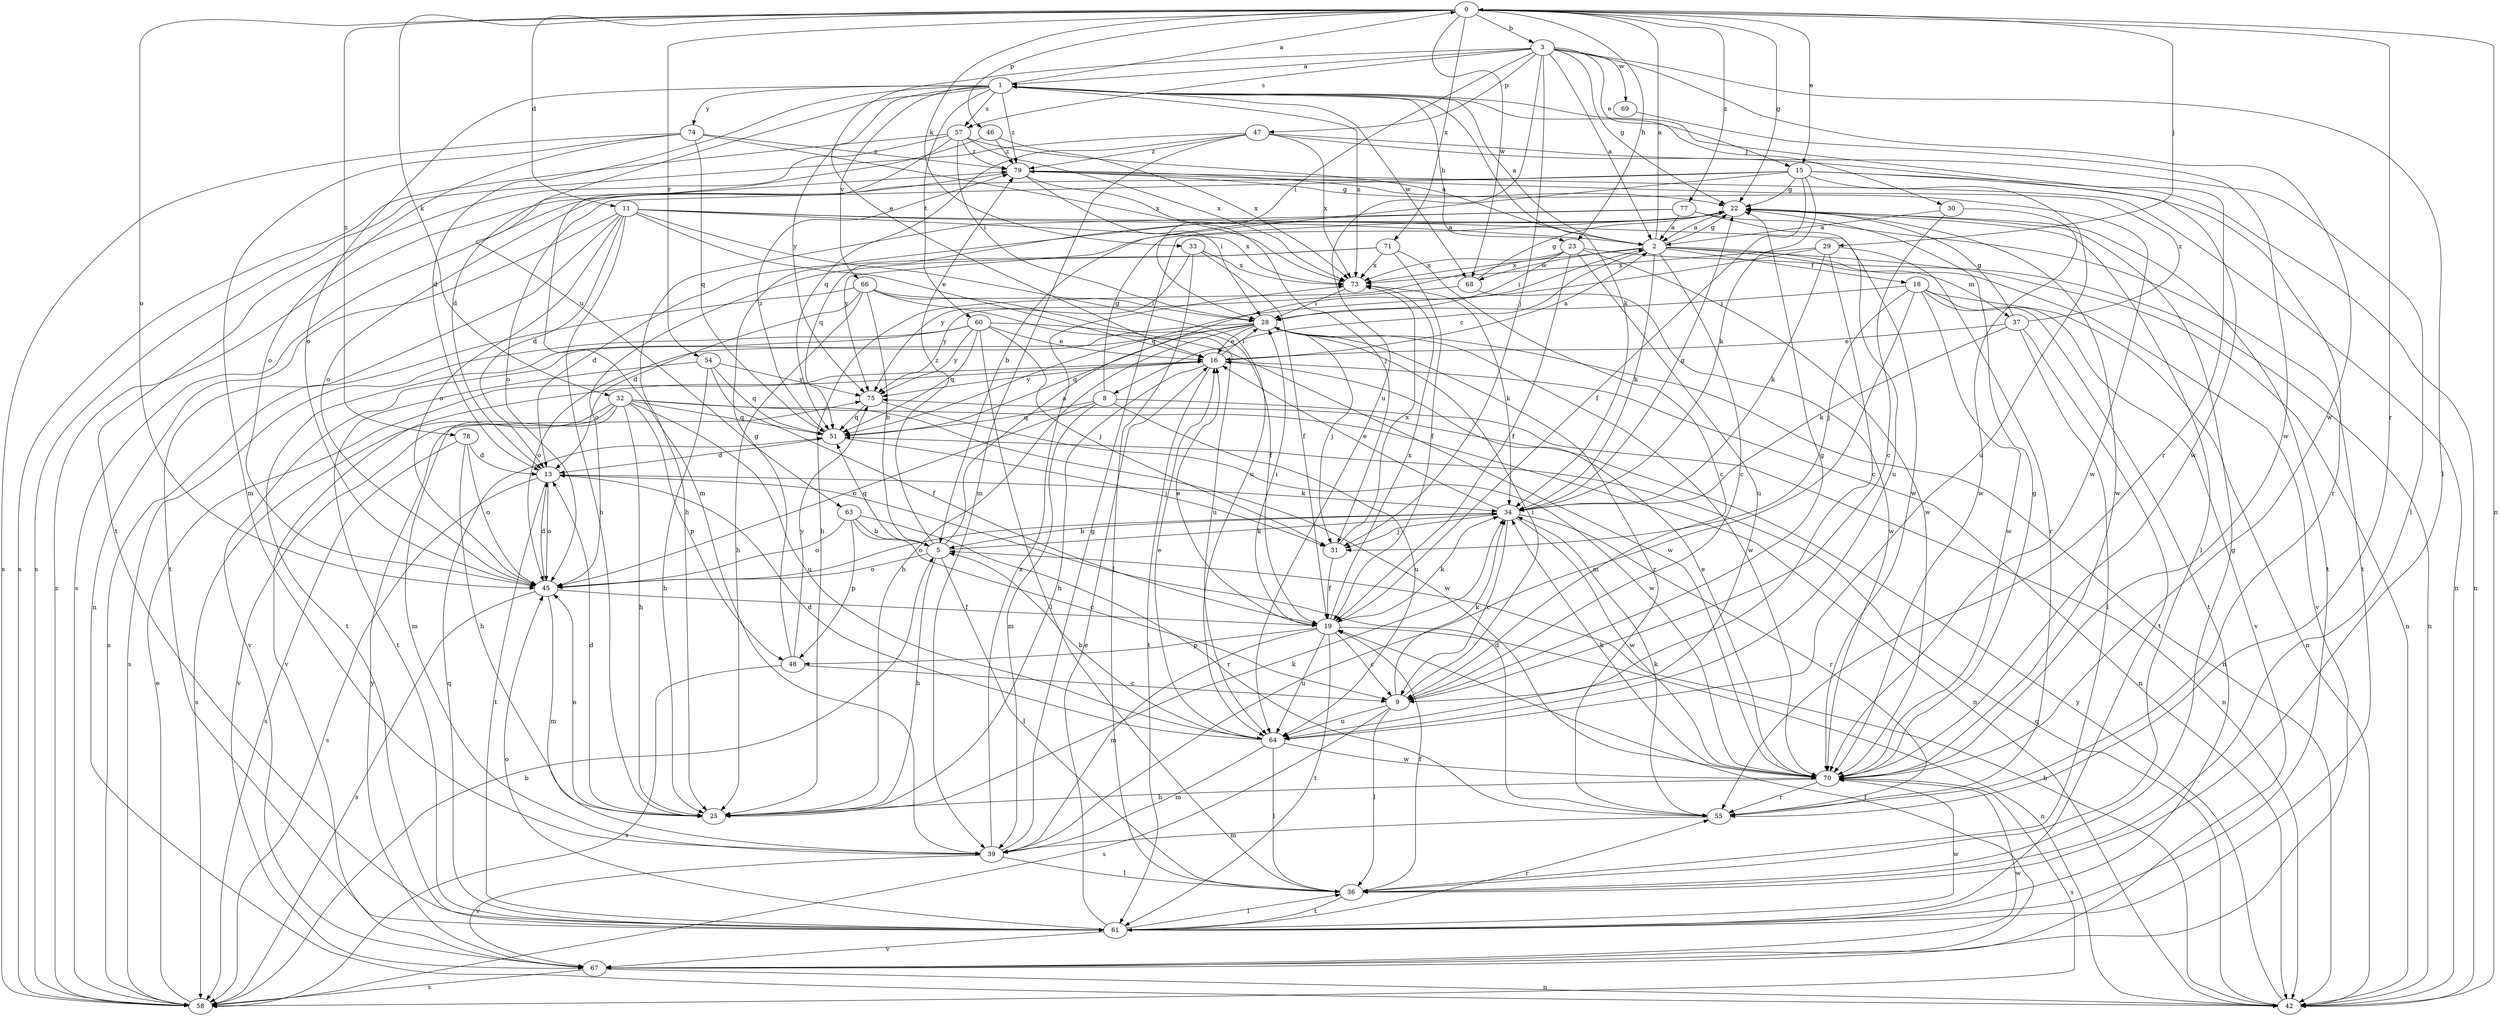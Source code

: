 strict digraph  {
0;
1;
2;
3;
5;
8;
9;
11;
13;
15;
16;
18;
19;
22;
23;
25;
28;
29;
30;
31;
32;
33;
34;
36;
37;
39;
42;
45;
46;
47;
48;
51;
54;
55;
57;
58;
60;
61;
63;
64;
66;
67;
68;
69;
70;
71;
73;
74;
75;
77;
78;
79;
0 -> 3  [label=b];
0 -> 11  [label=d];
0 -> 15  [label=e];
0 -> 22  [label=g];
0 -> 23  [label=h];
0 -> 29  [label=j];
0 -> 32  [label=k];
0 -> 33  [label=k];
0 -> 42  [label=n];
0 -> 45  [label=o];
0 -> 46  [label=p];
0 -> 54  [label=r];
0 -> 55  [label=r];
0 -> 68  [label=w];
0 -> 71  [label=x];
0 -> 77  [label=z];
0 -> 78  [label=z];
1 -> 0  [label=a];
1 -> 13  [label=d];
1 -> 23  [label=h];
1 -> 30  [label=j];
1 -> 34  [label=k];
1 -> 45  [label=o];
1 -> 55  [label=r];
1 -> 57  [label=s];
1 -> 60  [label=t];
1 -> 63  [label=u];
1 -> 66  [label=v];
1 -> 68  [label=w];
1 -> 73  [label=x];
1 -> 74  [label=y];
1 -> 75  [label=y];
1 -> 79  [label=z];
2 -> 0  [label=a];
2 -> 1  [label=a];
2 -> 8  [label=c];
2 -> 9  [label=c];
2 -> 18  [label=f];
2 -> 22  [label=g];
2 -> 34  [label=k];
2 -> 37  [label=m];
2 -> 42  [label=n];
2 -> 67  [label=v];
2 -> 68  [label=w];
2 -> 73  [label=x];
3 -> 1  [label=a];
3 -> 2  [label=a];
3 -> 15  [label=e];
3 -> 16  [label=e];
3 -> 22  [label=g];
3 -> 28  [label=i];
3 -> 31  [label=j];
3 -> 36  [label=l];
3 -> 47  [label=p];
3 -> 57  [label=s];
3 -> 64  [label=u];
3 -> 69  [label=w];
3 -> 70  [label=w];
5 -> 2  [label=a];
5 -> 25  [label=h];
5 -> 34  [label=k];
5 -> 36  [label=l];
5 -> 45  [label=o];
5 -> 51  [label=q];
5 -> 79  [label=z];
8 -> 22  [label=g];
8 -> 39  [label=m];
8 -> 42  [label=n];
8 -> 45  [label=o];
8 -> 51  [label=q];
8 -> 64  [label=u];
9 -> 22  [label=g];
9 -> 28  [label=i];
9 -> 34  [label=k];
9 -> 36  [label=l];
9 -> 58  [label=s];
9 -> 64  [label=u];
11 -> 2  [label=a];
11 -> 13  [label=d];
11 -> 16  [label=e];
11 -> 25  [label=h];
11 -> 42  [label=n];
11 -> 45  [label=o];
11 -> 61  [label=t];
11 -> 64  [label=u];
11 -> 70  [label=w];
11 -> 73  [label=x];
13 -> 34  [label=k];
13 -> 45  [label=o];
13 -> 58  [label=s];
13 -> 61  [label=t];
15 -> 5  [label=b];
15 -> 19  [label=f];
15 -> 22  [label=g];
15 -> 34  [label=k];
15 -> 42  [label=n];
15 -> 45  [label=o];
15 -> 55  [label=r];
15 -> 58  [label=s];
15 -> 64  [label=u];
16 -> 2  [label=a];
16 -> 25  [label=h];
16 -> 28  [label=i];
16 -> 42  [label=n];
16 -> 61  [label=t];
16 -> 67  [label=v];
16 -> 75  [label=y];
18 -> 28  [label=i];
18 -> 31  [label=j];
18 -> 39  [label=m];
18 -> 42  [label=n];
18 -> 61  [label=t];
18 -> 67  [label=v];
18 -> 70  [label=w];
19 -> 9  [label=c];
19 -> 16  [label=e];
19 -> 28  [label=i];
19 -> 34  [label=k];
19 -> 39  [label=m];
19 -> 42  [label=n];
19 -> 48  [label=p];
19 -> 61  [label=t];
19 -> 64  [label=u];
19 -> 73  [label=x];
22 -> 2  [label=a];
22 -> 36  [label=l];
22 -> 61  [label=t];
22 -> 70  [label=w];
22 -> 75  [label=y];
23 -> 19  [label=f];
23 -> 25  [label=h];
23 -> 28  [label=i];
23 -> 42  [label=n];
23 -> 64  [label=u];
23 -> 70  [label=w];
23 -> 73  [label=x];
25 -> 13  [label=d];
25 -> 34  [label=k];
25 -> 45  [label=o];
28 -> 16  [label=e];
28 -> 25  [label=h];
28 -> 31  [label=j];
28 -> 42  [label=n];
28 -> 45  [label=o];
28 -> 51  [label=q];
28 -> 55  [label=r];
28 -> 67  [label=v];
28 -> 70  [label=w];
29 -> 9  [label=c];
29 -> 34  [label=k];
29 -> 51  [label=q];
29 -> 55  [label=r];
29 -> 73  [label=x];
30 -> 2  [label=a];
30 -> 9  [label=c];
30 -> 70  [label=w];
31 -> 19  [label=f];
31 -> 73  [label=x];
32 -> 25  [label=h];
32 -> 39  [label=m];
32 -> 42  [label=n];
32 -> 48  [label=p];
32 -> 51  [label=q];
32 -> 58  [label=s];
32 -> 64  [label=u];
32 -> 67  [label=v];
32 -> 70  [label=w];
33 -> 19  [label=f];
33 -> 36  [label=l];
33 -> 73  [label=x];
33 -> 75  [label=y];
34 -> 5  [label=b];
34 -> 9  [label=c];
34 -> 16  [label=e];
34 -> 22  [label=g];
34 -> 31  [label=j];
34 -> 45  [label=o];
34 -> 55  [label=r];
34 -> 70  [label=w];
36 -> 19  [label=f];
36 -> 22  [label=g];
36 -> 61  [label=t];
37 -> 16  [label=e];
37 -> 22  [label=g];
37 -> 34  [label=k];
37 -> 36  [label=l];
37 -> 61  [label=t];
37 -> 79  [label=z];
39 -> 22  [label=g];
39 -> 36  [label=l];
39 -> 67  [label=v];
39 -> 73  [label=x];
42 -> 5  [label=b];
42 -> 51  [label=q];
42 -> 75  [label=y];
45 -> 13  [label=d];
45 -> 19  [label=f];
45 -> 39  [label=m];
45 -> 58  [label=s];
46 -> 13  [label=d];
46 -> 73  [label=x];
46 -> 79  [label=z];
47 -> 36  [label=l];
47 -> 39  [label=m];
47 -> 51  [label=q];
47 -> 58  [label=s];
47 -> 70  [label=w];
47 -> 73  [label=x];
47 -> 79  [label=z];
48 -> 9  [label=c];
48 -> 22  [label=g];
48 -> 58  [label=s];
48 -> 75  [label=y];
51 -> 13  [label=d];
51 -> 31  [label=j];
51 -> 79  [label=z];
54 -> 19  [label=f];
54 -> 25  [label=h];
54 -> 51  [label=q];
54 -> 61  [label=t];
54 -> 75  [label=y];
55 -> 13  [label=d];
55 -> 34  [label=k];
55 -> 39  [label=m];
57 -> 2  [label=a];
57 -> 28  [label=i];
57 -> 39  [label=m];
57 -> 58  [label=s];
57 -> 61  [label=t];
57 -> 73  [label=x];
57 -> 79  [label=z];
58 -> 5  [label=b];
58 -> 16  [label=e];
58 -> 79  [label=z];
60 -> 16  [label=e];
60 -> 31  [label=j];
60 -> 36  [label=l];
60 -> 51  [label=q];
60 -> 58  [label=s];
60 -> 61  [label=t];
60 -> 70  [label=w];
60 -> 75  [label=y];
61 -> 16  [label=e];
61 -> 36  [label=l];
61 -> 45  [label=o];
61 -> 51  [label=q];
61 -> 55  [label=r];
61 -> 67  [label=v];
61 -> 70  [label=w];
63 -> 5  [label=b];
63 -> 9  [label=c];
63 -> 45  [label=o];
63 -> 48  [label=p];
63 -> 55  [label=r];
64 -> 5  [label=b];
64 -> 13  [label=d];
64 -> 16  [label=e];
64 -> 36  [label=l];
64 -> 39  [label=m];
64 -> 70  [label=w];
66 -> 5  [label=b];
66 -> 13  [label=d];
66 -> 19  [label=f];
66 -> 25  [label=h];
66 -> 28  [label=i];
66 -> 58  [label=s];
66 -> 64  [label=u];
67 -> 19  [label=f];
67 -> 42  [label=n];
67 -> 58  [label=s];
67 -> 70  [label=w];
67 -> 75  [label=y];
68 -> 22  [label=g];
68 -> 70  [label=w];
68 -> 75  [label=y];
69 -> 70  [label=w];
70 -> 16  [label=e];
70 -> 22  [label=g];
70 -> 25  [label=h];
70 -> 34  [label=k];
70 -> 55  [label=r];
70 -> 58  [label=s];
71 -> 9  [label=c];
71 -> 13  [label=d];
71 -> 19  [label=f];
71 -> 45  [label=o];
71 -> 73  [label=x];
73 -> 28  [label=i];
73 -> 34  [label=k];
74 -> 39  [label=m];
74 -> 45  [label=o];
74 -> 51  [label=q];
74 -> 58  [label=s];
74 -> 73  [label=x];
74 -> 79  [label=z];
75 -> 51  [label=q];
75 -> 70  [label=w];
77 -> 2  [label=a];
77 -> 25  [label=h];
77 -> 51  [label=q];
77 -> 61  [label=t];
77 -> 64  [label=u];
78 -> 13  [label=d];
78 -> 25  [label=h];
78 -> 45  [label=o];
78 -> 58  [label=s];
79 -> 22  [label=g];
79 -> 28  [label=i];
79 -> 31  [label=j];
79 -> 42  [label=n];
79 -> 45  [label=o];
79 -> 70  [label=w];
}

